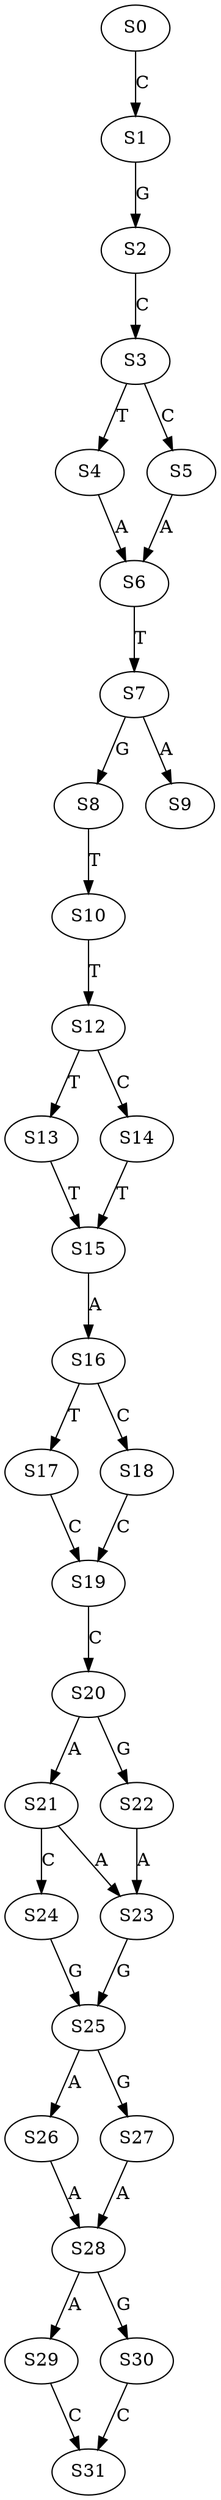 strict digraph  {
	S0 -> S1 [ label = C ];
	S1 -> S2 [ label = G ];
	S2 -> S3 [ label = C ];
	S3 -> S4 [ label = T ];
	S3 -> S5 [ label = C ];
	S4 -> S6 [ label = A ];
	S5 -> S6 [ label = A ];
	S6 -> S7 [ label = T ];
	S7 -> S8 [ label = G ];
	S7 -> S9 [ label = A ];
	S8 -> S10 [ label = T ];
	S10 -> S12 [ label = T ];
	S12 -> S13 [ label = T ];
	S12 -> S14 [ label = C ];
	S13 -> S15 [ label = T ];
	S14 -> S15 [ label = T ];
	S15 -> S16 [ label = A ];
	S16 -> S17 [ label = T ];
	S16 -> S18 [ label = C ];
	S17 -> S19 [ label = C ];
	S18 -> S19 [ label = C ];
	S19 -> S20 [ label = C ];
	S20 -> S21 [ label = A ];
	S20 -> S22 [ label = G ];
	S21 -> S23 [ label = A ];
	S21 -> S24 [ label = C ];
	S22 -> S23 [ label = A ];
	S23 -> S25 [ label = G ];
	S24 -> S25 [ label = G ];
	S25 -> S26 [ label = A ];
	S25 -> S27 [ label = G ];
	S26 -> S28 [ label = A ];
	S27 -> S28 [ label = A ];
	S28 -> S29 [ label = A ];
	S28 -> S30 [ label = G ];
	S29 -> S31 [ label = C ];
	S30 -> S31 [ label = C ];
}
